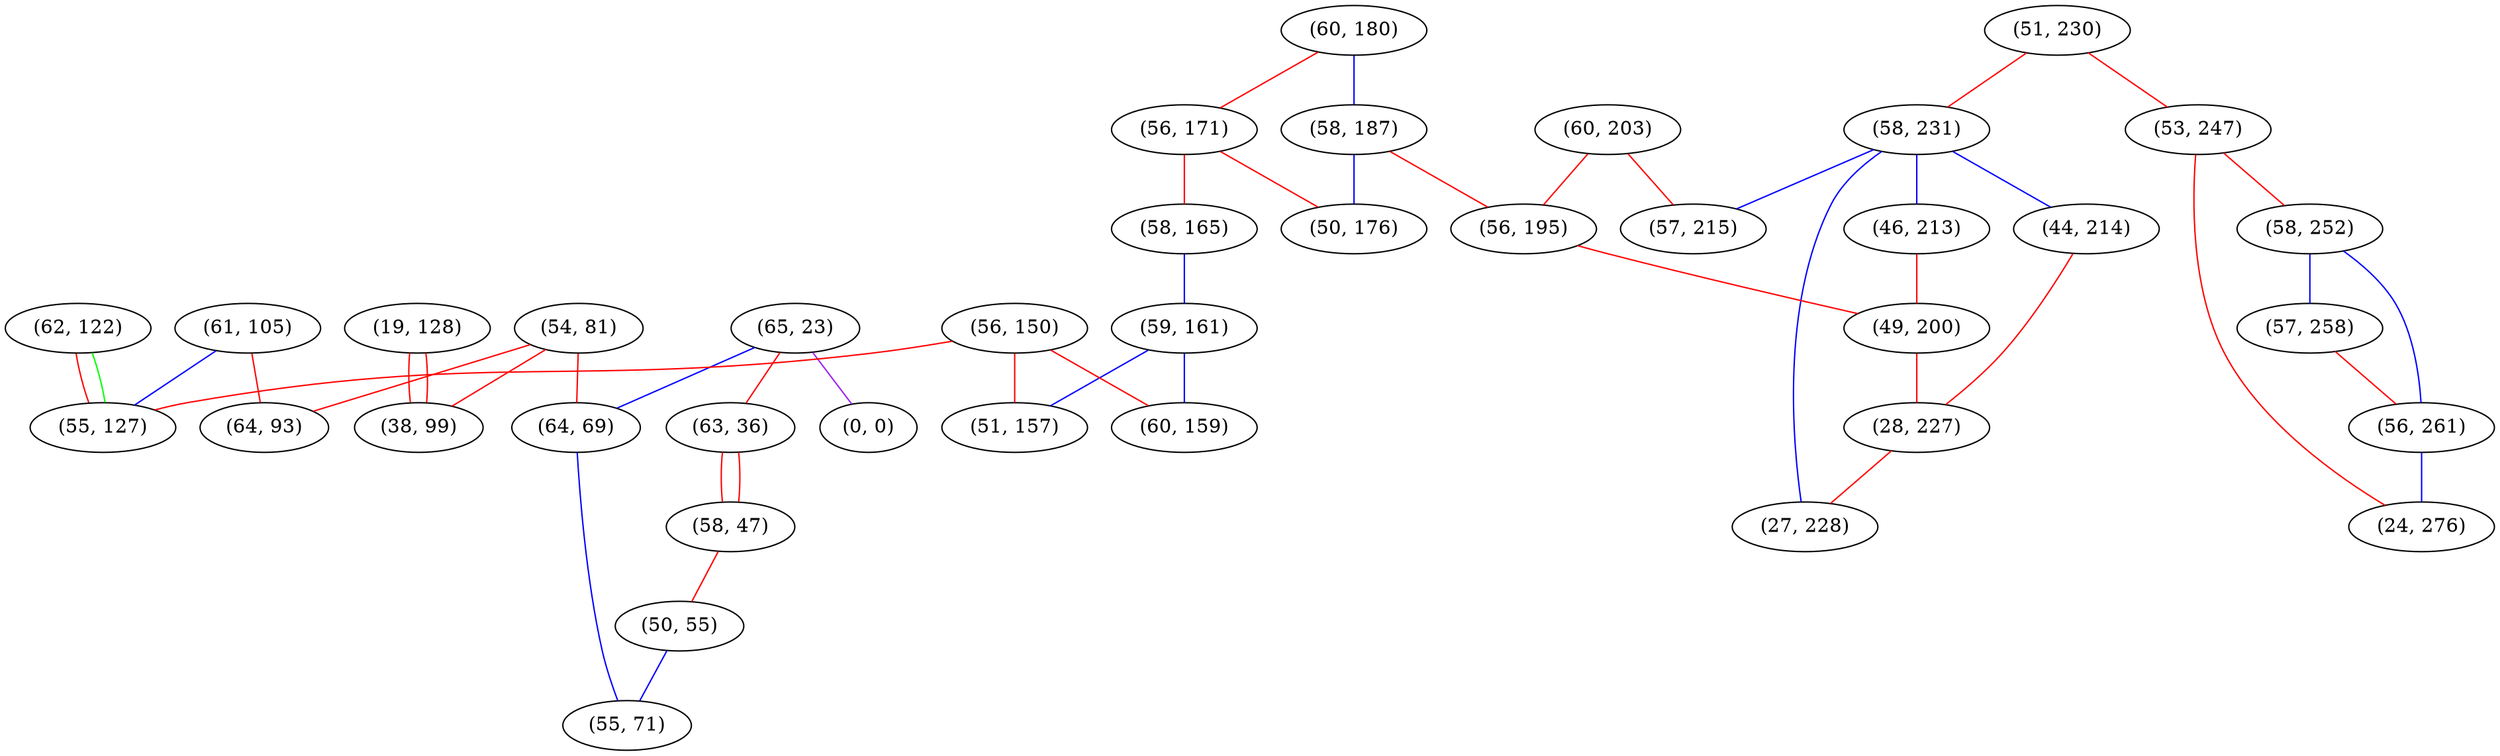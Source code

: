 graph "" {
"(62, 122)";
"(51, 230)";
"(65, 23)";
"(63, 36)";
"(61, 105)";
"(53, 247)";
"(58, 252)";
"(57, 258)";
"(60, 180)";
"(19, 128)";
"(56, 171)";
"(58, 187)";
"(54, 81)";
"(38, 99)";
"(58, 165)";
"(59, 161)";
"(58, 231)";
"(56, 150)";
"(64, 93)";
"(44, 214)";
"(58, 47)";
"(0, 0)";
"(55, 127)";
"(60, 203)";
"(51, 157)";
"(56, 261)";
"(60, 159)";
"(56, 195)";
"(64, 69)";
"(46, 213)";
"(24, 276)";
"(50, 55)";
"(49, 200)";
"(28, 227)";
"(50, 176)";
"(27, 228)";
"(55, 71)";
"(57, 215)";
"(62, 122)" -- "(55, 127)"  [color=red, key=0, weight=1];
"(62, 122)" -- "(55, 127)"  [color=green, key=1, weight=2];
"(51, 230)" -- "(58, 231)"  [color=red, key=0, weight=1];
"(51, 230)" -- "(53, 247)"  [color=red, key=0, weight=1];
"(65, 23)" -- "(63, 36)"  [color=red, key=0, weight=1];
"(65, 23)" -- "(0, 0)"  [color=purple, key=0, weight=4];
"(65, 23)" -- "(64, 69)"  [color=blue, key=0, weight=3];
"(63, 36)" -- "(58, 47)"  [color=red, key=0, weight=1];
"(63, 36)" -- "(58, 47)"  [color=red, key=1, weight=1];
"(61, 105)" -- "(64, 93)"  [color=red, key=0, weight=1];
"(61, 105)" -- "(55, 127)"  [color=blue, key=0, weight=3];
"(53, 247)" -- "(58, 252)"  [color=red, key=0, weight=1];
"(53, 247)" -- "(24, 276)"  [color=red, key=0, weight=1];
"(58, 252)" -- "(57, 258)"  [color=blue, key=0, weight=3];
"(58, 252)" -- "(56, 261)"  [color=blue, key=0, weight=3];
"(57, 258)" -- "(56, 261)"  [color=red, key=0, weight=1];
"(60, 180)" -- "(56, 171)"  [color=red, key=0, weight=1];
"(60, 180)" -- "(58, 187)"  [color=blue, key=0, weight=3];
"(19, 128)" -- "(38, 99)"  [color=red, key=0, weight=1];
"(19, 128)" -- "(38, 99)"  [color=red, key=1, weight=1];
"(56, 171)" -- "(50, 176)"  [color=red, key=0, weight=1];
"(56, 171)" -- "(58, 165)"  [color=red, key=0, weight=1];
"(58, 187)" -- "(50, 176)"  [color=blue, key=0, weight=3];
"(58, 187)" -- "(56, 195)"  [color=red, key=0, weight=1];
"(54, 81)" -- "(38, 99)"  [color=red, key=0, weight=1];
"(54, 81)" -- "(64, 69)"  [color=red, key=0, weight=1];
"(54, 81)" -- "(64, 93)"  [color=red, key=0, weight=1];
"(58, 165)" -- "(59, 161)"  [color=blue, key=0, weight=3];
"(59, 161)" -- "(60, 159)"  [color=blue, key=0, weight=3];
"(59, 161)" -- "(51, 157)"  [color=blue, key=0, weight=3];
"(58, 231)" -- "(46, 213)"  [color=blue, key=0, weight=3];
"(58, 231)" -- "(27, 228)"  [color=blue, key=0, weight=3];
"(58, 231)" -- "(44, 214)"  [color=blue, key=0, weight=3];
"(58, 231)" -- "(57, 215)"  [color=blue, key=0, weight=3];
"(56, 150)" -- "(60, 159)"  [color=red, key=0, weight=1];
"(56, 150)" -- "(55, 127)"  [color=red, key=0, weight=1];
"(56, 150)" -- "(51, 157)"  [color=red, key=0, weight=1];
"(44, 214)" -- "(28, 227)"  [color=red, key=0, weight=1];
"(58, 47)" -- "(50, 55)"  [color=red, key=0, weight=1];
"(60, 203)" -- "(56, 195)"  [color=red, key=0, weight=1];
"(60, 203)" -- "(57, 215)"  [color=red, key=0, weight=1];
"(56, 261)" -- "(24, 276)"  [color=blue, key=0, weight=3];
"(56, 195)" -- "(49, 200)"  [color=red, key=0, weight=1];
"(64, 69)" -- "(55, 71)"  [color=blue, key=0, weight=3];
"(46, 213)" -- "(49, 200)"  [color=red, key=0, weight=1];
"(50, 55)" -- "(55, 71)"  [color=blue, key=0, weight=3];
"(49, 200)" -- "(28, 227)"  [color=red, key=0, weight=1];
"(28, 227)" -- "(27, 228)"  [color=red, key=0, weight=1];
}
